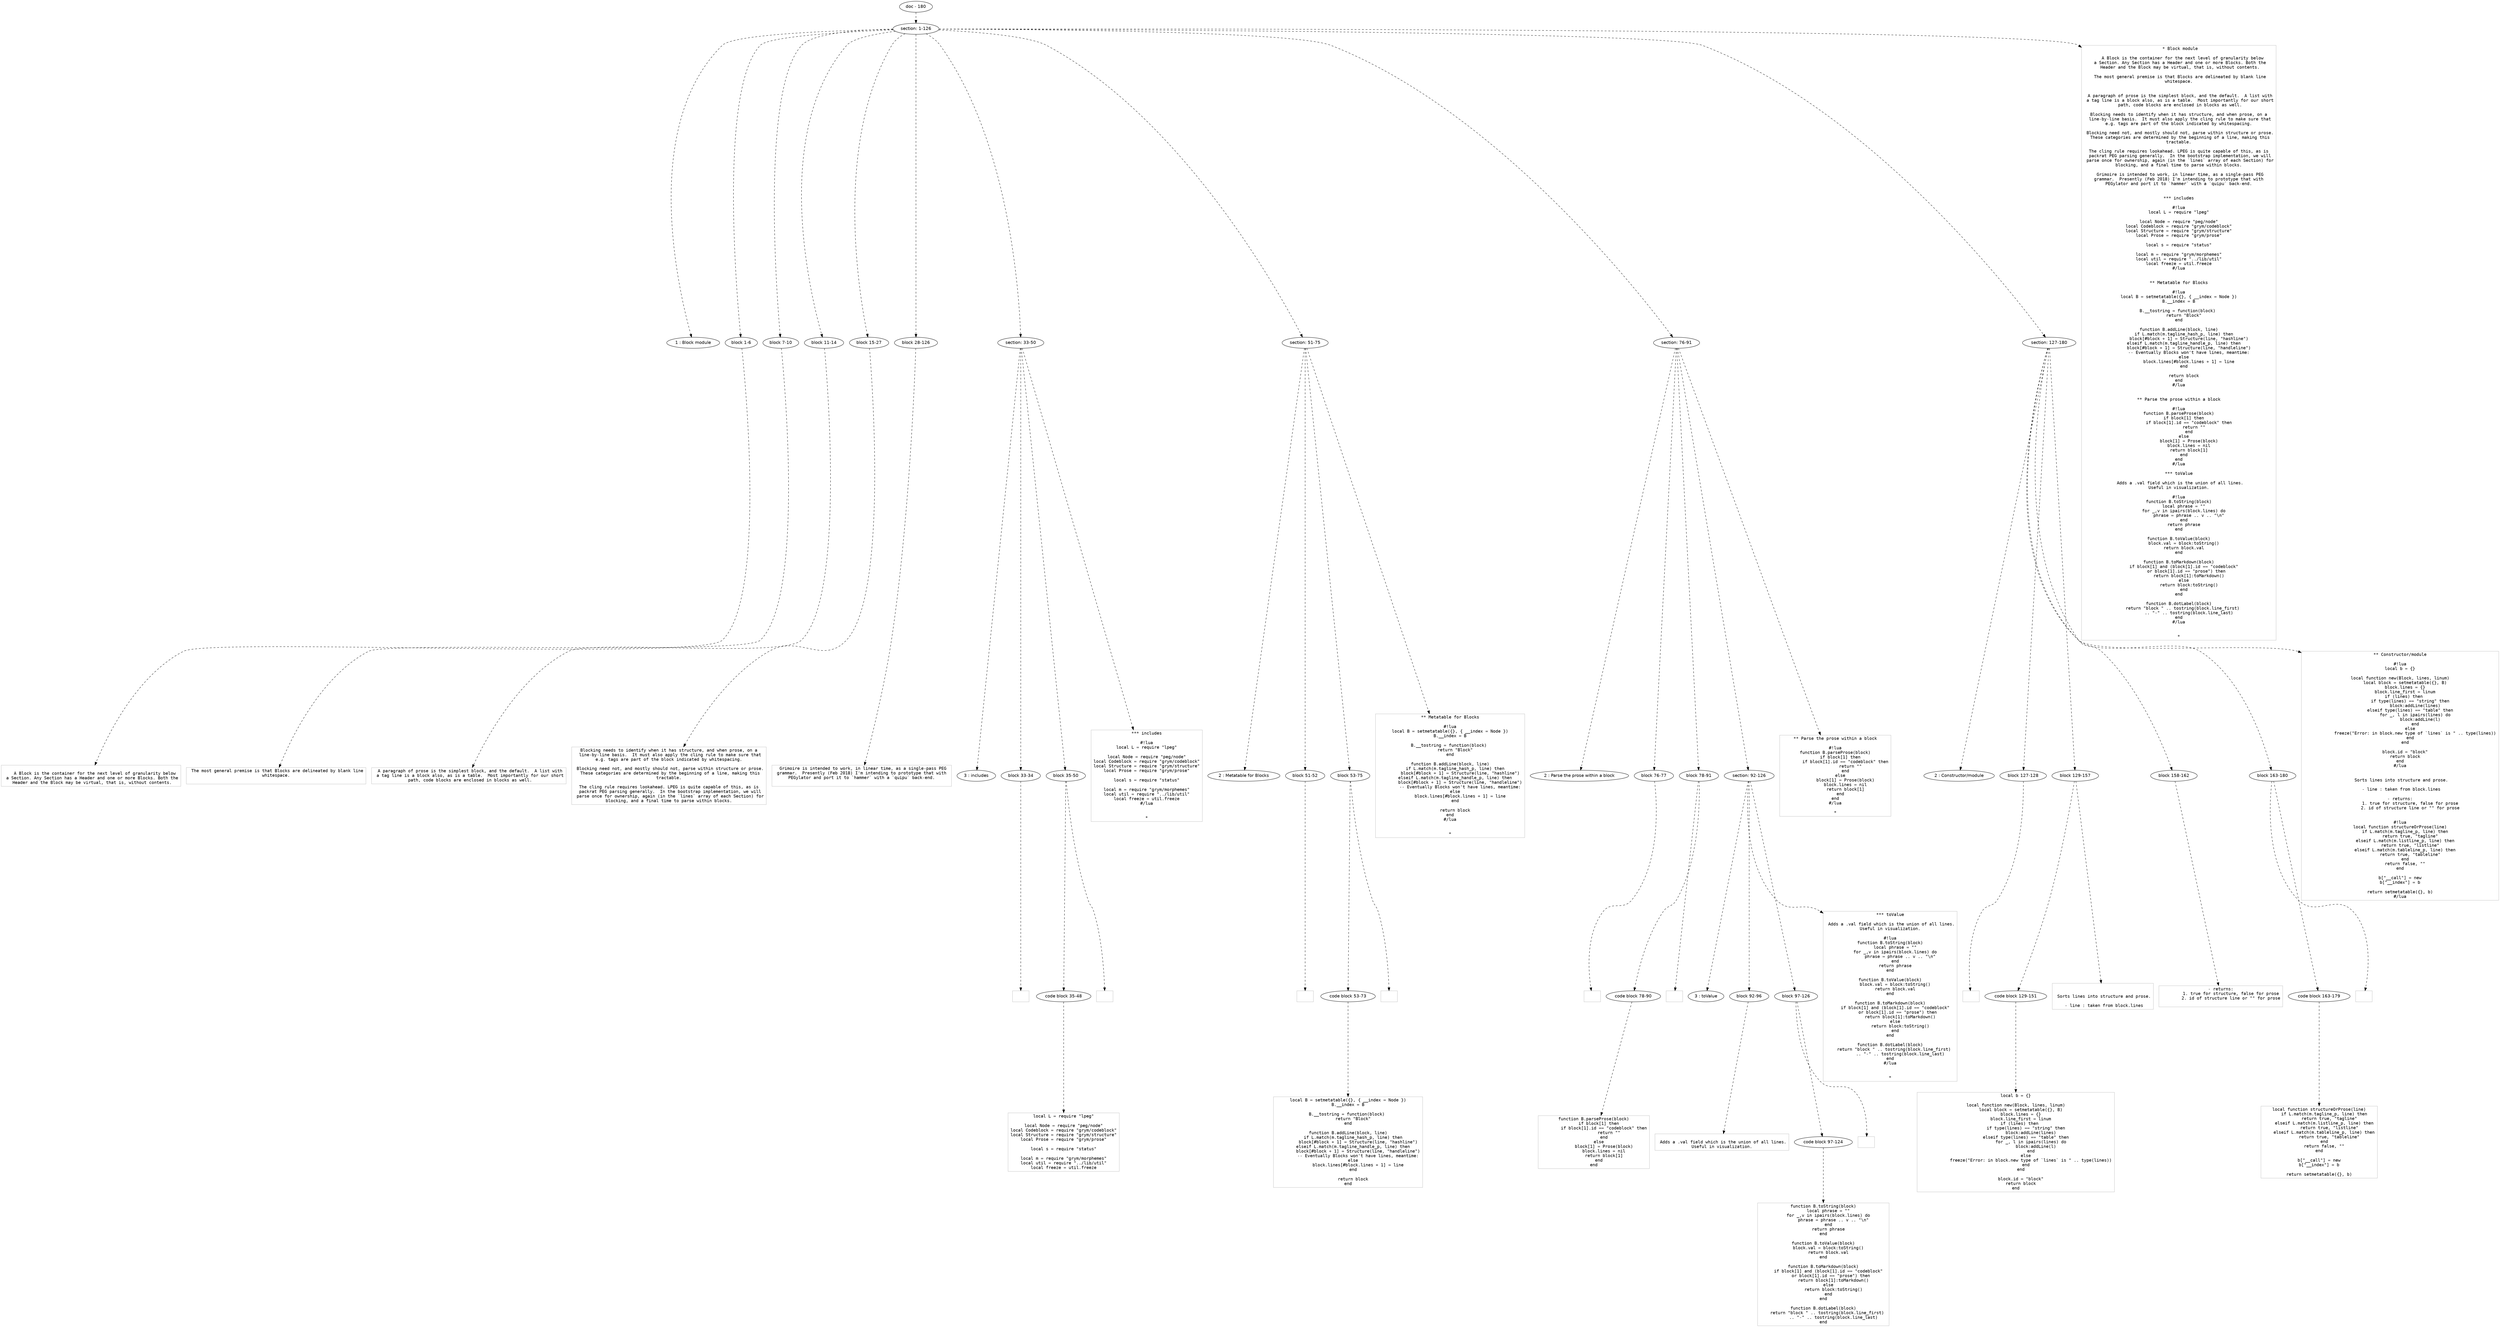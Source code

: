 digraph hierarchy {

node [fontname=Helvetica]
edge [style=dashed]

doc_0 [label="doc - 180"]


doc_0 -> { section_1}
{rank=same; section_1}

section_1 [label="section: 1-126"]


section_1 -> { header_2 block_3 block_4 block_5 block_6 block_7 section_8 section_9 section_10 section_11}
{rank=same; header_2 block_3 block_4 block_5 block_6 block_7 section_8 section_9 section_10 section_11}

header_2 [label="1 : Block module"]

block_3 [label="block 1-6"]

block_4 [label="block 7-10"]

block_5 [label="block 11-14"]

block_6 [label="block 15-27"]

block_7 [label="block 28-126"]

section_8 [label="section: 33-50"]

section_9 [label="section: 51-75"]

section_10 [label="section: 76-91"]

section_11 [label="section: 127-180"]


block_3 -> leaf_12
leaf_12  [color=Gray,shape=rectangle,fontname=Inconsolata,label="
   A Block is the container for the next level of granularity below
 a Section. Any Section has a Header and one or more Blocks. Both the
 Header and the Block may be virtual, that is, without contents.
"]
block_4 -> leaf_13
leaf_13  [color=Gray,shape=rectangle,fontname=Inconsolata,label=" The most general premise is that Blocks are delineated by blank line
 whitespace. 

"]
block_5 -> leaf_14
leaf_14  [color=Gray,shape=rectangle,fontname=Inconsolata,label=" A paragraph of prose is the simplest block, and the default.  A list with
 a tag line is a block also, as is a table.  Most importantly for our short
 path, code blocks are enclosed in blocks as well.
"]
block_6 -> leaf_15
leaf_15  [color=Gray,shape=rectangle,fontname=Inconsolata,label=" Blocking needs to identify when it has structure, and when prose, on a 
 line-by-line basis.  It must also apply the cling rule to make sure that
 e.g. tags are part of the block indicated by whitespacing. 
 
 Blocking need not, and mostly should not, parse within structure or prose.
 These categories are determined by the beginning of a line, making this
 tractable. 
 
 The cling rule requires lookahead. LPEG is quite capable of this, as is 
 packrat PEG parsing generally.  In the bootstrap implementation, we will
 parse once for ownership, again (in the `lines` array of each Section) for
 blocking, and a final time to parse within blocks. 
"]
block_7 -> leaf_16
leaf_16  [color=Gray,shape=rectangle,fontname=Inconsolata,label=" Grimoire is intended to work, in linear time, as a single-pass PEG
 grammar.  Presently (Feb 2018) I'm intending to prototype that with 
 PEGylator and port it to `hammer` with a `quipu` back-end. 

"]
section_8 -> { header_17 block_18 block_19}
{rank=same; header_17 block_18 block_19}

header_17 [label="3 : includes"]

block_18 [label="block 33-34"]

block_19 [label="block 35-50"]


block_18 -> leaf_20
leaf_20  [color=Gray,shape=rectangle,fontname=Inconsolata,label=""]
block_19 -> { codeblock_21}
{rank=same; codeblock_21}

codeblock_21 [label="code block 35-48"]


codeblock_21 -> leaf_22
leaf_22  [color=Gray,shape=rectangle,fontname=Inconsolata,label="local L = require \"lpeg\"

local Node = require \"peg/node\"
local Codeblock = require \"grym/codeblock\"
local Structure = require \"grym/structure\"
local Prose = require \"grym/prose\"

local s = require \"status\"

local m = require \"grym/morphemes\"
local util = require \"../lib/util\"
local freeze = util.freeze"]
block_19 -> leaf_23
leaf_23  [color=Gray,shape=rectangle,fontname=Inconsolata,label="
"]
section_8 -> leaf_24
leaf_24  [color=Gray,shape=rectangle,fontname=Inconsolata,label="*** includes

#!lua
local L = require \"lpeg\"

local Node = require \"peg/node\"
local Codeblock = require \"grym/codeblock\"
local Structure = require \"grym/structure\"
local Prose = require \"grym/prose\"

local s = require \"status\"

local m = require \"grym/morphemes\"
local util = require \"../lib/util\"
local freeze = util.freeze
#/lua


*"]
section_9 -> { header_25 block_26 block_27}
{rank=same; header_25 block_26 block_27}

header_25 [label="2 : Metatable for Blocks"]

block_26 [label="block 51-52"]

block_27 [label="block 53-75"]


block_26 -> leaf_28
leaf_28  [color=Gray,shape=rectangle,fontname=Inconsolata,label=""]
block_27 -> { codeblock_29}
{rank=same; codeblock_29}

codeblock_29 [label="code block 53-73"]


codeblock_29 -> leaf_30
leaf_30  [color=Gray,shape=rectangle,fontname=Inconsolata,label="local B = setmetatable({}, { __index = Node })
B.__index = B

B.__tostring = function(block) 
    return \"Block\"
end

function B.addLine(block, line)
    if L.match(m.tagline_hash_p, line) then
        block[#block + 1] = Structure(line, \"hashline\")
    elseif L.match(m.tagline_handle_p, line) then
        block[#block + 1] = Structure(line, \"handleline\")
        -- Eventually Blocks won't have lines, meantime:
    else
        block.lines[#block.lines + 1] = line
    end

    return block
end"]
block_27 -> leaf_31
leaf_31  [color=Gray,shape=rectangle,fontname=Inconsolata,label="
"]
section_9 -> leaf_32
leaf_32  [color=Gray,shape=rectangle,fontname=Inconsolata,label="** Metatable for Blocks

#!lua
local B = setmetatable({}, { __index = Node })
B.__index = B

B.__tostring = function(block) 
    return \"Block\"
end

function B.addLine(block, line)
    if L.match(m.tagline_hash_p, line) then
        block[#block + 1] = Structure(line, \"hashline\")
    elseif L.match(m.tagline_handle_p, line) then
        block[#block + 1] = Structure(line, \"handleline\")
        -- Eventually Blocks won't have lines, meantime:
    else
        block.lines[#block.lines + 1] = line
    end

    return block
end
#/lua


*"]
section_10 -> { header_33 block_34 block_35 section_36}
{rank=same; header_33 block_34 block_35 section_36}

header_33 [label="2 : Parse the prose within a block"]

block_34 [label="block 76-77"]

block_35 [label="block 78-91"]

section_36 [label="section: 92-126"]


block_34 -> leaf_37
leaf_37  [color=Gray,shape=rectangle,fontname=Inconsolata,label=""]
block_35 -> { codeblock_38}
{rank=same; codeblock_38}

codeblock_38 [label="code block 78-90"]


codeblock_38 -> leaf_39
leaf_39  [color=Gray,shape=rectangle,fontname=Inconsolata,label="function B.parseProse(block)
    if block[1] then
        if block[1].id == \"codeblock\" then
            return \"\"
        end
    else
        block[1] = Prose(block)
        block.lines = nil
        return block[1]
    end
end"]
block_35 -> leaf_40
leaf_40  [color=Gray,shape=rectangle,fontname=Inconsolata,label=""]
section_36 -> { header_41 block_42 block_43}
{rank=same; header_41 block_42 block_43}

header_41 [label="3 : toValue"]

block_42 [label="block 92-96"]

block_43 [label="block 97-126"]


block_42 -> leaf_44
leaf_44  [color=Gray,shape=rectangle,fontname=Inconsolata,label="
 Adds a .val field which is the union of all lines.
 Useful in visualization. 
"]
block_43 -> { codeblock_45}
{rank=same; codeblock_45}

codeblock_45 [label="code block 97-124"]


codeblock_45 -> leaf_46
leaf_46  [color=Gray,shape=rectangle,fontname=Inconsolata,label="function B.toString(block)
    local phrase = \"\"
    for _,v in ipairs(block.lines) do
        phrase = phrase .. v .. \"\\n\"
    end
    return phrase
end

function B.toValue(block)
    block.val = block:toString()
    return block.val
end

function B.toMarkdown(block)
    if block[1] and (block[1].id == \"codeblock\"
      or block[1].id == \"prose\") then
        return block[1]:toMarkdown()
    else
        return block:toString()
    end
end

function B.dotLabel(block)
    return \"block \" .. tostring(block.line_first) 
        .. \"-\" .. tostring(block.line_last)
end"]
block_43 -> leaf_47
leaf_47  [color=Gray,shape=rectangle,fontname=Inconsolata,label="
"]
section_36 -> leaf_48
leaf_48  [color=Gray,shape=rectangle,fontname=Inconsolata,label="*** toValue

 Adds a .val field which is the union of all lines.
 Useful in visualization. 

#!lua
function B.toString(block)
    local phrase = \"\"
    for _,v in ipairs(block.lines) do
        phrase = phrase .. v .. \"\\n\"
    end
    return phrase
end

function B.toValue(block)
    block.val = block:toString()
    return block.val
end

function B.toMarkdown(block)
    if block[1] and (block[1].id == \"codeblock\"
      or block[1].id == \"prose\") then
        return block[1]:toMarkdown()
    else
        return block:toString()
    end
end

function B.dotLabel(block)
    return \"block \" .. tostring(block.line_first) 
        .. \"-\" .. tostring(block.line_last)
end
#/lua


*"]
section_10 -> leaf_49
leaf_49  [color=Gray,shape=rectangle,fontname=Inconsolata,label="** Parse the prose within a block

#!lua
function B.parseProse(block)
    if block[1] then
        if block[1].id == \"codeblock\" then
            return \"\"
        end
    else
        block[1] = Prose(block)
        block.lines = nil
        return block[1]
    end
end
#/lua

*"]
section_11 -> { header_50 block_51 block_52 block_53 block_54}
{rank=same; header_50 block_51 block_52 block_53 block_54}

header_50 [label="2 : Constructor/module"]

block_51 [label="block 127-128"]

block_52 [label="block 129-157"]

block_53 [label="block 158-162"]

block_54 [label="block 163-180"]


block_51 -> leaf_55
leaf_55  [color=Gray,shape=rectangle,fontname=Inconsolata,label=""]
block_52 -> { codeblock_56}
{rank=same; codeblock_56}

codeblock_56 [label="code block 129-151"]


codeblock_56 -> leaf_57
leaf_57  [color=Gray,shape=rectangle,fontname=Inconsolata,label="local b = {}

local function new(Block, lines, linum)
    local block = setmetatable({}, B)
    block.lines = {}
    block.line_first = linum
    if (lines) then 
        if type(lines) == \"string\" then
            block:addLine(lines)
        elseif type(lines) == \"table\" then
            for _, l in ipairs(lines) do
                block:addLine(l)
            end
        else
            freeze(\"Error: in block.new type of `lines` is \" .. type(lines))
        end
    end

    block.id = \"block\"
    return block
end"]
block_52 -> leaf_58
leaf_58  [color=Gray,shape=rectangle,fontname=Inconsolata,label="

 Sorts lines into structure and prose.
 
 - line : taken from block.lines
"]
block_53 -> leaf_59
leaf_59  [color=Gray,shape=rectangle,fontname=Inconsolata,label=" - returns: 
        1. true for structure, false for prose
        2. id of structure line or \"\" for prose

"]
block_54 -> { codeblock_60}
{rank=same; codeblock_60}

codeblock_60 [label="code block 163-179"]


codeblock_60 -> leaf_61
leaf_61  [color=Gray,shape=rectangle,fontname=Inconsolata,label="local function structureOrProse(line)
    if L.match(m.tagline_p, line) then
        return true, \"tagline\"
    elseif L.match(m.listline_p, line) then
        return true, \"listline\"
    elseif L.match(m.tableline_p, line) then
        return true, \"tableline\"
    end
    return false, \"\"
end

b[\"__call\"] = new
b[\"__index\"] = b

return setmetatable({}, b)"]
block_54 -> leaf_62
leaf_62  [color=Gray,shape=rectangle,fontname=Inconsolata,label=""]
section_11 -> leaf_63
leaf_63  [color=Gray,shape=rectangle,fontname=Inconsolata,label="** Constructor/module

#!lua
local b = {}

local function new(Block, lines, linum)
    local block = setmetatable({}, B)
    block.lines = {}
    block.line_first = linum
    if (lines) then 
        if type(lines) == \"string\" then
            block:addLine(lines)
        elseif type(lines) == \"table\" then
            for _, l in ipairs(lines) do
                block:addLine(l)
            end
        else
            freeze(\"Error: in block.new type of `lines` is \" .. type(lines))
        end
    end

    block.id = \"block\"
    return block
end
#/lua


 Sorts lines into structure and prose.
 
 - line : taken from block.lines

 - returns: 
        1. true for structure, false for prose
        2. id of structure line or \"\" for prose


#!lua
local function structureOrProse(line)
    if L.match(m.tagline_p, line) then
        return true, \"tagline\"
    elseif L.match(m.listline_p, line) then
        return true, \"listline\"
    elseif L.match(m.tableline_p, line) then
        return true, \"tableline\"
    end
    return false, \"\"
end

b[\"__call\"] = new
b[\"__index\"] = b

return setmetatable({}, b)
#/lua"]
section_1 -> leaf_64
leaf_64  [color=Gray,shape=rectangle,fontname=Inconsolata,label=" * Block module

   A Block is the container for the next level of granularity below
 a Section. Any Section has a Header and one or more Blocks. Both the
 Header and the Block may be virtual, that is, without contents.

 The most general premise is that Blocks are delineated by blank line
 whitespace. 


 A paragraph of prose is the simplest block, and the default.  A list with
 a tag line is a block also, as is a table.  Most importantly for our short
 path, code blocks are enclosed in blocks as well.

 Blocking needs to identify when it has structure, and when prose, on a 
 line-by-line basis.  It must also apply the cling rule to make sure that
 e.g. tags are part of the block indicated by whitespacing. 
 
 Blocking need not, and mostly should not, parse within structure or prose.
 These categories are determined by the beginning of a line, making this
 tractable. 
 
 The cling rule requires lookahead. LPEG is quite capable of this, as is 
 packrat PEG parsing generally.  In the bootstrap implementation, we will
 parse once for ownership, again (in the `lines` array of each Section) for
 blocking, and a final time to parse within blocks. 

 Grimoire is intended to work, in linear time, as a single-pass PEG
 grammar.  Presently (Feb 2018) I'm intending to prototype that with 
 PEGylator and port it to `hammer` with a `quipu` back-end. 


*** includes

#!lua
local L = require \"lpeg\"

local Node = require \"peg/node\"
local Codeblock = require \"grym/codeblock\"
local Structure = require \"grym/structure\"
local Prose = require \"grym/prose\"

local s = require \"status\"

local m = require \"grym/morphemes\"
local util = require \"../lib/util\"
local freeze = util.freeze
#/lua


** Metatable for Blocks

#!lua
local B = setmetatable({}, { __index = Node })
B.__index = B

B.__tostring = function(block) 
    return \"Block\"
end

function B.addLine(block, line)
    if L.match(m.tagline_hash_p, line) then
        block[#block + 1] = Structure(line, \"hashline\")
    elseif L.match(m.tagline_handle_p, line) then
        block[#block + 1] = Structure(line, \"handleline\")
        -- Eventually Blocks won't have lines, meantime:
    else
        block.lines[#block.lines + 1] = line
    end

    return block
end
#/lua


** Parse the prose within a block

#!lua
function B.parseProse(block)
    if block[1] then
        if block[1].id == \"codeblock\" then
            return \"\"
        end
    else
        block[1] = Prose(block)
        block.lines = nil
        return block[1]
    end
end
#/lua

*** toValue

 Adds a .val field which is the union of all lines.
 Useful in visualization. 

#!lua
function B.toString(block)
    local phrase = \"\"
    for _,v in ipairs(block.lines) do
        phrase = phrase .. v .. \"\\n\"
    end
    return phrase
end

function B.toValue(block)
    block.val = block:toString()
    return block.val
end

function B.toMarkdown(block)
    if block[1] and (block[1].id == \"codeblock\"
      or block[1].id == \"prose\") then
        return block[1]:toMarkdown()
    else
        return block:toString()
    end
end

function B.dotLabel(block)
    return \"block \" .. tostring(block.line_first) 
        .. \"-\" .. tostring(block.line_last)
end
#/lua


*"]

}
